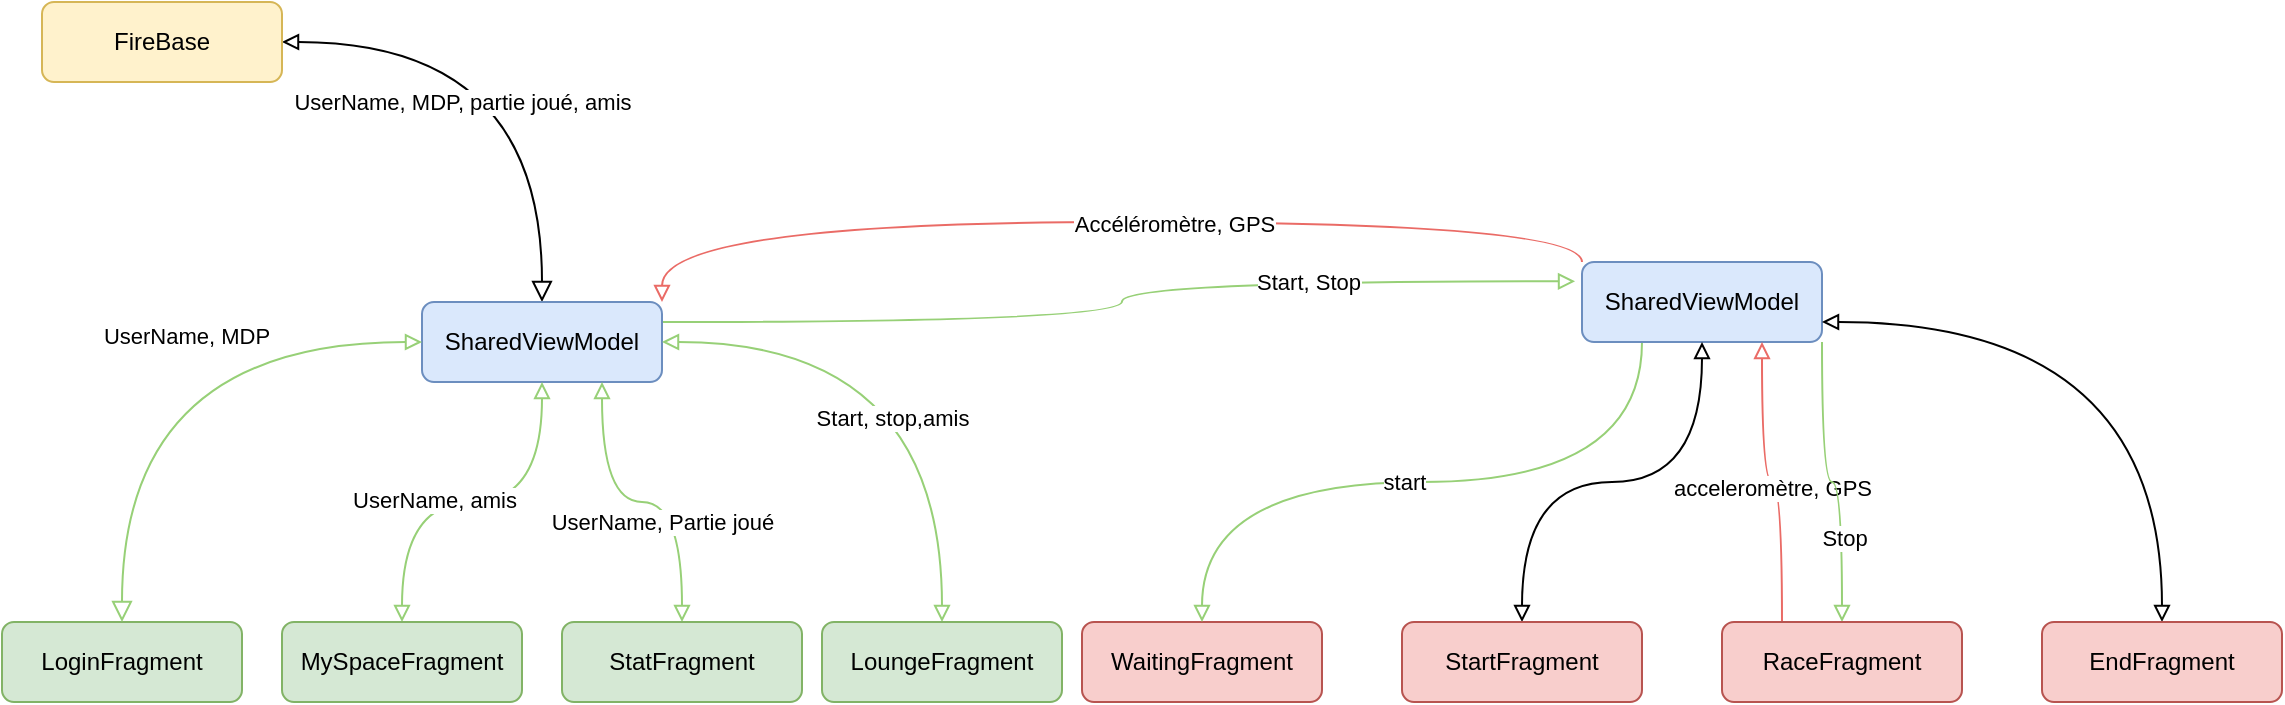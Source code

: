 <mxfile version="20.7.4" type="github">
  <diagram id="C5RBs43oDa-KdzZeNtuy" name="Page-1">
    <mxGraphModel dx="575" dy="340" grid="1" gridSize="10" guides="1" tooltips="1" connect="1" arrows="1" fold="1" page="1" pageScale="1" pageWidth="1169" pageHeight="827" math="0" shadow="0">
      <root>
        <mxCell id="WIyWlLk6GJQsqaUBKTNV-0" />
        <mxCell id="WIyWlLk6GJQsqaUBKTNV-1" parent="WIyWlLk6GJQsqaUBKTNV-0" />
        <mxCell id="WIyWlLk6GJQsqaUBKTNV-2" value="" style="rounded=0;html=1;jettySize=auto;orthogonalLoop=1;fontSize=11;endArrow=block;endFill=0;endSize=8;strokeWidth=1;shadow=0;labelBackgroundColor=none;edgeStyle=orthogonalEdgeStyle;startArrow=block;startFill=0;entryX=0.5;entryY=0;entryDx=0;entryDy=0;curved=1;" parent="WIyWlLk6GJQsqaUBKTNV-1" source="WIyWlLk6GJQsqaUBKTNV-3" target="WIyWlLk6GJQsqaUBKTNV-7" edge="1">
          <mxGeometry relative="1" as="geometry">
            <mxPoint x="120" y="200" as="targetPoint" />
          </mxGeometry>
        </mxCell>
        <mxCell id="8VJfG6XA3ddtNtJdMbC5-22" value="UserName, MDP, partie joué, amis" style="edgeLabel;html=1;align=center;verticalAlign=middle;resizable=0;points=[];" parent="WIyWlLk6GJQsqaUBKTNV-2" vertex="1" connectable="0">
          <mxGeometry x="-0.127" y="6" relative="1" as="geometry">
            <mxPoint x="-24" y="36" as="offset" />
          </mxGeometry>
        </mxCell>
        <mxCell id="WIyWlLk6GJQsqaUBKTNV-3" value="FireBase" style="rounded=1;whiteSpace=wrap;html=1;fontSize=12;glass=0;strokeWidth=1;shadow=0;fillColor=#fff2cc;strokeColor=#d6b656;" parent="WIyWlLk6GJQsqaUBKTNV-1" vertex="1">
          <mxGeometry x="40" y="20" width="120" height="40" as="geometry" />
        </mxCell>
        <mxCell id="8VJfG6XA3ddtNtJdMbC5-25" style="edgeStyle=orthogonalEdgeStyle;curved=1;rounded=0;orthogonalLoop=1;jettySize=auto;html=1;exitX=1;exitY=0;exitDx=0;exitDy=0;entryX=0;entryY=0;entryDx=0;entryDy=0;strokeColor=#EA6B66;fontColor=#000000;startArrow=block;startFill=0;endArrow=none;endFill=0;" parent="WIyWlLk6GJQsqaUBKTNV-1" source="WIyWlLk6GJQsqaUBKTNV-7" target="8VJfG6XA3ddtNtJdMbC5-8" edge="1">
          <mxGeometry relative="1" as="geometry" />
        </mxCell>
        <mxCell id="8VJfG6XA3ddtNtJdMbC5-26" value="Accéléromètre, GPS" style="edgeLabel;html=1;align=center;verticalAlign=middle;resizable=0;points=[];fontColor=#000000;" parent="8VJfG6XA3ddtNtJdMbC5-25" vertex="1" connectable="0">
          <mxGeometry x="0.137" y="-1" relative="1" as="geometry">
            <mxPoint as="offset" />
          </mxGeometry>
        </mxCell>
        <mxCell id="7FnhxVuKhJbF-vYxPbXW-0" style="edgeStyle=orthogonalEdgeStyle;rounded=0;orthogonalLoop=1;jettySize=auto;html=1;entryX=-0.029;entryY=0.241;entryDx=0;entryDy=0;curved=1;endArrow=block;endFill=0;entryPerimeter=0;exitX=1;exitY=0.25;exitDx=0;exitDy=0;strokeColor=#97D077;" edge="1" parent="WIyWlLk6GJQsqaUBKTNV-1" source="WIyWlLk6GJQsqaUBKTNV-7" target="8VJfG6XA3ddtNtJdMbC5-8">
          <mxGeometry relative="1" as="geometry">
            <mxPoint x="390" y="180" as="sourcePoint" />
          </mxGeometry>
        </mxCell>
        <mxCell id="7FnhxVuKhJbF-vYxPbXW-1" value="Start, Stop" style="edgeLabel;html=1;align=center;verticalAlign=middle;resizable=0;points=[];" vertex="1" connectable="0" parent="7FnhxVuKhJbF-vYxPbXW-0">
          <mxGeometry x="0.441" relative="1" as="geometry">
            <mxPoint as="offset" />
          </mxGeometry>
        </mxCell>
        <mxCell id="WIyWlLk6GJQsqaUBKTNV-7" value="SharedViewModel" style="rounded=1;whiteSpace=wrap;html=1;fontSize=12;glass=0;strokeWidth=1;shadow=0;fillColor=#dae8fc;strokeColor=#6c8ebf;" parent="WIyWlLk6GJQsqaUBKTNV-1" vertex="1">
          <mxGeometry x="230" y="170" width="120" height="40" as="geometry" />
        </mxCell>
        <mxCell id="8VJfG6XA3ddtNtJdMbC5-2" style="rounded=0;orthogonalLoop=1;jettySize=auto;html=1;entryX=0.5;entryY=1;entryDx=0;entryDy=0;startArrow=block;startFill=0;endArrow=block;endFill=0;edgeStyle=orthogonalEdgeStyle;curved=1;fillColor=#60a917;strokeColor=#97D077;" parent="WIyWlLk6GJQsqaUBKTNV-1" source="WIyWlLk6GJQsqaUBKTNV-11" target="WIyWlLk6GJQsqaUBKTNV-7" edge="1">
          <mxGeometry relative="1" as="geometry" />
        </mxCell>
        <mxCell id="8VJfG6XA3ddtNtJdMbC5-21" value="UserName, amis" style="edgeLabel;html=1;align=center;verticalAlign=middle;resizable=0;points=[];" parent="8VJfG6XA3ddtNtJdMbC5-2" vertex="1" connectable="0">
          <mxGeometry x="-0.207" y="1" relative="1" as="geometry">
            <mxPoint as="offset" />
          </mxGeometry>
        </mxCell>
        <mxCell id="WIyWlLk6GJQsqaUBKTNV-11" value="MySpaceFragment" style="rounded=1;whiteSpace=wrap;html=1;fontSize=12;glass=0;strokeWidth=1;shadow=0;fillColor=#d5e8d4;strokeColor=#82b366;" parent="WIyWlLk6GJQsqaUBKTNV-1" vertex="1">
          <mxGeometry x="160" y="330" width="120" height="40" as="geometry" />
        </mxCell>
        <mxCell id="WIyWlLk6GJQsqaUBKTNV-12" value="LoginFragment" style="rounded=1;whiteSpace=wrap;html=1;fontSize=12;glass=0;strokeWidth=1;shadow=0;fillColor=#d5e8d4;strokeColor=#82b366;" parent="WIyWlLk6GJQsqaUBKTNV-1" vertex="1">
          <mxGeometry x="20" y="330" width="120" height="40" as="geometry" />
        </mxCell>
        <mxCell id="8VJfG6XA3ddtNtJdMbC5-1" value="" style="rounded=0;html=1;jettySize=auto;orthogonalLoop=1;fontSize=11;endArrow=block;endFill=0;endSize=8;strokeWidth=1;shadow=0;labelBackgroundColor=none;startArrow=block;startFill=0;exitX=0;exitY=0.5;exitDx=0;exitDy=0;entryX=0.5;entryY=0;entryDx=0;entryDy=0;edgeStyle=orthogonalEdgeStyle;curved=1;fontColor=#97D077;strokeColor=#97D077;" parent="WIyWlLk6GJQsqaUBKTNV-1" source="WIyWlLk6GJQsqaUBKTNV-7" target="WIyWlLk6GJQsqaUBKTNV-12" edge="1">
          <mxGeometry x="-0.091" y="-10" relative="1" as="geometry">
            <mxPoint x="280.0" y="240.04" as="sourcePoint" />
            <mxPoint x="280.0" y="310.04" as="targetPoint" />
            <mxPoint as="offset" />
          </mxGeometry>
        </mxCell>
        <mxCell id="8VJfG6XA3ddtNtJdMbC5-20" value="UserName, MDP" style="edgeLabel;html=1;align=center;verticalAlign=middle;resizable=0;points=[];" parent="8VJfG6XA3ddtNtJdMbC5-1" vertex="1" connectable="0">
          <mxGeometry x="-0.184" y="-3" relative="1" as="geometry">
            <mxPoint as="offset" />
          </mxGeometry>
        </mxCell>
        <mxCell id="8VJfG6XA3ddtNtJdMbC5-6" style="edgeStyle=orthogonalEdgeStyle;curved=1;rounded=0;orthogonalLoop=1;jettySize=auto;html=1;entryX=0.75;entryY=1;entryDx=0;entryDy=0;startArrow=block;startFill=0;endArrow=block;endFill=0;exitX=0.5;exitY=0;exitDx=0;exitDy=0;strokeColor=#97D077;" parent="WIyWlLk6GJQsqaUBKTNV-1" source="8VJfG6XA3ddtNtJdMbC5-3" target="WIyWlLk6GJQsqaUBKTNV-7" edge="1">
          <mxGeometry relative="1" as="geometry" />
        </mxCell>
        <mxCell id="8VJfG6XA3ddtNtJdMbC5-23" value="UserName, Partie joué" style="edgeLabel;html=1;align=center;verticalAlign=middle;resizable=0;points=[];fontColor=#000000;" parent="8VJfG6XA3ddtNtJdMbC5-6" vertex="1" connectable="0">
          <mxGeometry x="0.34" y="-3" relative="1" as="geometry">
            <mxPoint x="27" y="17" as="offset" />
          </mxGeometry>
        </mxCell>
        <mxCell id="8VJfG6XA3ddtNtJdMbC5-3" value="StatFragment" style="rounded=1;whiteSpace=wrap;html=1;fontSize=12;glass=0;strokeWidth=1;shadow=0;fillColor=#d5e8d4;strokeColor=#82b366;" parent="WIyWlLk6GJQsqaUBKTNV-1" vertex="1">
          <mxGeometry x="300" y="330" width="120" height="40" as="geometry" />
        </mxCell>
        <mxCell id="8VJfG6XA3ddtNtJdMbC5-7" value="WaitingFragment" style="rounded=1;whiteSpace=wrap;html=1;fontSize=12;glass=0;strokeWidth=1;shadow=0;fillColor=#f8cecc;strokeColor=#b85450;" parent="WIyWlLk6GJQsqaUBKTNV-1" vertex="1">
          <mxGeometry x="560" y="330" width="120" height="40" as="geometry" />
        </mxCell>
        <mxCell id="8VJfG6XA3ddtNtJdMbC5-10" style="edgeStyle=orthogonalEdgeStyle;curved=1;rounded=0;orthogonalLoop=1;jettySize=auto;html=1;entryX=0.5;entryY=0;entryDx=0;entryDy=0;strokeColor=#97D077;startArrow=none;startFill=0;endArrow=block;endFill=0;exitX=0.25;exitY=1;exitDx=0;exitDy=0;" parent="WIyWlLk6GJQsqaUBKTNV-1" source="8VJfG6XA3ddtNtJdMbC5-8" target="8VJfG6XA3ddtNtJdMbC5-7" edge="1">
          <mxGeometry relative="1" as="geometry" />
        </mxCell>
        <mxCell id="8VJfG6XA3ddtNtJdMbC5-27" value="start" style="edgeLabel;html=1;align=center;verticalAlign=middle;resizable=0;points=[];fontColor=#000000;" parent="8VJfG6XA3ddtNtJdMbC5-10" vertex="1" connectable="0">
          <mxGeometry x="-0.207" relative="1" as="geometry">
            <mxPoint x="-47" as="offset" />
          </mxGeometry>
        </mxCell>
        <mxCell id="8VJfG6XA3ddtNtJdMbC5-8" value="SharedViewModel" style="rounded=1;whiteSpace=wrap;html=1;fontSize=12;glass=0;strokeWidth=1;shadow=0;fillColor=#dae8fc;strokeColor=#6c8ebf;" parent="WIyWlLk6GJQsqaUBKTNV-1" vertex="1">
          <mxGeometry x="810" y="150" width="120" height="40" as="geometry" />
        </mxCell>
        <mxCell id="8VJfG6XA3ddtNtJdMbC5-14" style="edgeStyle=orthogonalEdgeStyle;curved=1;rounded=0;orthogonalLoop=1;jettySize=auto;html=1;entryX=0.5;entryY=1;entryDx=0;entryDy=0;strokeColor=#000000;startArrow=block;startFill=0;endArrow=block;endFill=0;" parent="WIyWlLk6GJQsqaUBKTNV-1" source="8VJfG6XA3ddtNtJdMbC5-11" target="8VJfG6XA3ddtNtJdMbC5-8" edge="1">
          <mxGeometry relative="1" as="geometry" />
        </mxCell>
        <mxCell id="8VJfG6XA3ddtNtJdMbC5-11" value="StartFragment" style="rounded=1;whiteSpace=wrap;html=1;fontSize=12;glass=0;strokeWidth=1;shadow=0;fillColor=#f8cecc;strokeColor=#b85450;" parent="WIyWlLk6GJQsqaUBKTNV-1" vertex="1">
          <mxGeometry x="720" y="330" width="120" height="40" as="geometry" />
        </mxCell>
        <mxCell id="8VJfG6XA3ddtNtJdMbC5-15" style="edgeStyle=orthogonalEdgeStyle;curved=1;rounded=0;orthogonalLoop=1;jettySize=auto;html=1;entryX=0.75;entryY=1;entryDx=0;entryDy=0;strokeColor=#EA6B66;startArrow=none;startFill=0;endArrow=block;endFill=0;exitX=0.25;exitY=0;exitDx=0;exitDy=0;" parent="WIyWlLk6GJQsqaUBKTNV-1" source="8VJfG6XA3ddtNtJdMbC5-12" target="8VJfG6XA3ddtNtJdMbC5-8" edge="1">
          <mxGeometry relative="1" as="geometry" />
        </mxCell>
        <mxCell id="8VJfG6XA3ddtNtJdMbC5-28" value="acceleromètre, GPS" style="edgeLabel;html=1;align=center;verticalAlign=middle;resizable=0;points=[];fontColor=#000000;" parent="8VJfG6XA3ddtNtJdMbC5-15" vertex="1" connectable="0">
          <mxGeometry x="-0.1" y="5" relative="1" as="geometry">
            <mxPoint as="offset" />
          </mxGeometry>
        </mxCell>
        <mxCell id="7FnhxVuKhJbF-vYxPbXW-2" style="edgeStyle=orthogonalEdgeStyle;curved=1;rounded=0;orthogonalLoop=1;jettySize=auto;html=1;entryX=1;entryY=1;entryDx=0;entryDy=0;strokeColor=#97D077;startArrow=block;startFill=0;endArrow=none;endFill=0;" edge="1" parent="WIyWlLk6GJQsqaUBKTNV-1" source="8VJfG6XA3ddtNtJdMbC5-12" target="8VJfG6XA3ddtNtJdMbC5-8">
          <mxGeometry relative="1" as="geometry" />
        </mxCell>
        <mxCell id="7FnhxVuKhJbF-vYxPbXW-3" value="Stop" style="edgeLabel;html=1;align=center;verticalAlign=middle;resizable=0;points=[];" vertex="1" connectable="0" parent="7FnhxVuKhJbF-vYxPbXW-2">
          <mxGeometry x="-0.434" y="-1" relative="1" as="geometry">
            <mxPoint as="offset" />
          </mxGeometry>
        </mxCell>
        <mxCell id="8VJfG6XA3ddtNtJdMbC5-12" value="RaceFragment" style="rounded=1;whiteSpace=wrap;html=1;fontSize=12;glass=0;strokeWidth=1;shadow=0;fillColor=#f8cecc;strokeColor=#b85450;" parent="WIyWlLk6GJQsqaUBKTNV-1" vertex="1">
          <mxGeometry x="880" y="330" width="120" height="40" as="geometry" />
        </mxCell>
        <mxCell id="8VJfG6XA3ddtNtJdMbC5-16" style="edgeStyle=orthogonalEdgeStyle;curved=1;rounded=0;orthogonalLoop=1;jettySize=auto;html=1;entryX=1;entryY=0.75;entryDx=0;entryDy=0;strokeColor=#000000;startArrow=block;startFill=0;endArrow=block;endFill=0;exitX=0.5;exitY=0;exitDx=0;exitDy=0;" parent="WIyWlLk6GJQsqaUBKTNV-1" source="8VJfG6XA3ddtNtJdMbC5-13" target="8VJfG6XA3ddtNtJdMbC5-8" edge="1">
          <mxGeometry relative="1" as="geometry" />
        </mxCell>
        <mxCell id="8VJfG6XA3ddtNtJdMbC5-13" value="EndFragment" style="rounded=1;whiteSpace=wrap;html=1;fontSize=12;glass=0;strokeWidth=1;shadow=0;fillColor=#f8cecc;strokeColor=#b85450;" parent="WIyWlLk6GJQsqaUBKTNV-1" vertex="1">
          <mxGeometry x="1040" y="330" width="120" height="40" as="geometry" />
        </mxCell>
        <mxCell id="8VJfG6XA3ddtNtJdMbC5-19" style="edgeStyle=orthogonalEdgeStyle;curved=1;rounded=0;orthogonalLoop=1;jettySize=auto;html=1;entryX=1;entryY=0.5;entryDx=0;entryDy=0;strokeColor=#97D077;startArrow=block;startFill=0;endArrow=block;endFill=0;exitX=0.5;exitY=0;exitDx=0;exitDy=0;" parent="WIyWlLk6GJQsqaUBKTNV-1" source="8VJfG6XA3ddtNtJdMbC5-18" target="WIyWlLk6GJQsqaUBKTNV-7" edge="1">
          <mxGeometry relative="1" as="geometry" />
        </mxCell>
        <mxCell id="8VJfG6XA3ddtNtJdMbC5-24" value="Start, stop,amis" style="edgeLabel;html=1;align=center;verticalAlign=middle;resizable=0;points=[];fontColor=#000000;" parent="8VJfG6XA3ddtNtJdMbC5-19" vertex="1" connectable="0">
          <mxGeometry x="-0.273" y="25" relative="1" as="geometry">
            <mxPoint as="offset" />
          </mxGeometry>
        </mxCell>
        <mxCell id="8VJfG6XA3ddtNtJdMbC5-18" value="LoungeFragment" style="rounded=1;whiteSpace=wrap;html=1;fontSize=12;glass=0;strokeWidth=1;shadow=0;fillColor=#d5e8d4;strokeColor=#82b366;" parent="WIyWlLk6GJQsqaUBKTNV-1" vertex="1">
          <mxGeometry x="430" y="330" width="120" height="40" as="geometry" />
        </mxCell>
      </root>
    </mxGraphModel>
  </diagram>
</mxfile>
